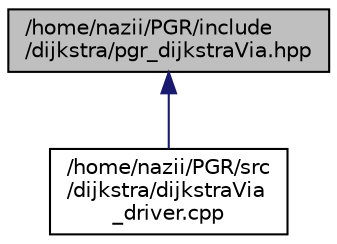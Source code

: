 digraph "/home/nazii/PGR/include/dijkstra/pgr_dijkstraVia.hpp"
{
  edge [fontname="Helvetica",fontsize="10",labelfontname="Helvetica",labelfontsize="10"];
  node [fontname="Helvetica",fontsize="10",shape=record];
  Node34 [label="/home/nazii/PGR/include\l/dijkstra/pgr_dijkstraVia.hpp",height=0.2,width=0.4,color="black", fillcolor="grey75", style="filled", fontcolor="black"];
  Node34 -> Node35 [dir="back",color="midnightblue",fontsize="10",style="solid",fontname="Helvetica"];
  Node35 [label="/home/nazii/PGR/src\l/dijkstra/dijkstraVia\l_driver.cpp",height=0.2,width=0.4,color="black", fillcolor="white", style="filled",URL="$dijkstraVia__driver_8cpp.html"];
}
